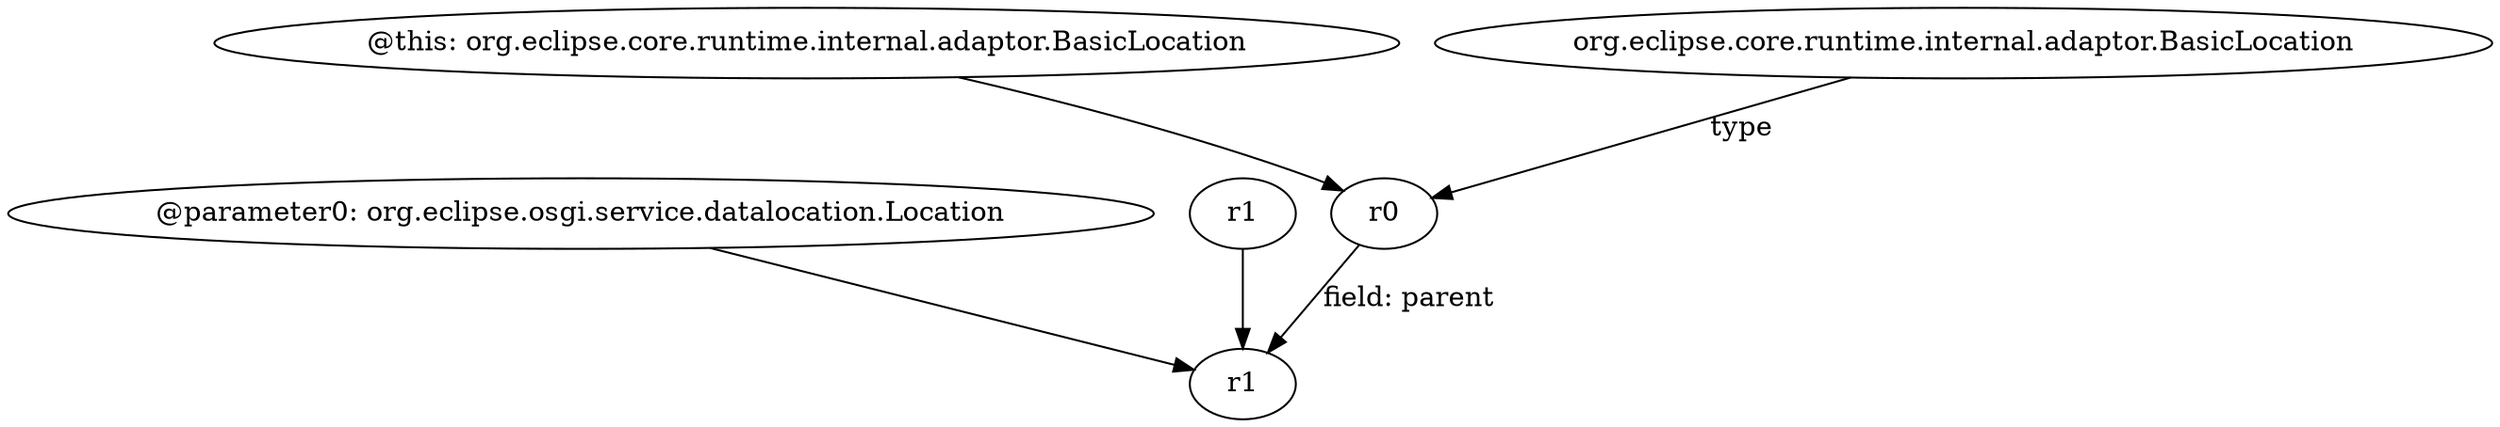 digraph g {
0[label="@parameter0: org.eclipse.osgi.service.datalocation.Location"]
1[label="r1"]
0->1[label=""]
2[label="r1"]
2->1[label=""]
3[label="@this: org.eclipse.core.runtime.internal.adaptor.BasicLocation"]
4[label="r0"]
3->4[label=""]
4->1[label="field: parent"]
5[label="org.eclipse.core.runtime.internal.adaptor.BasicLocation"]
5->4[label="type"]
}